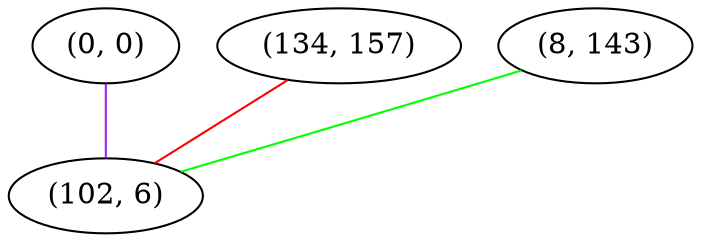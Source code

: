 graph "" {
"(0, 0)";
"(134, 157)";
"(8, 143)";
"(102, 6)";
"(0, 0)" -- "(102, 6)"  [color=purple, key=0, weight=4];
"(134, 157)" -- "(102, 6)"  [color=red, key=0, weight=1];
"(8, 143)" -- "(102, 6)"  [color=green, key=0, weight=2];
}
